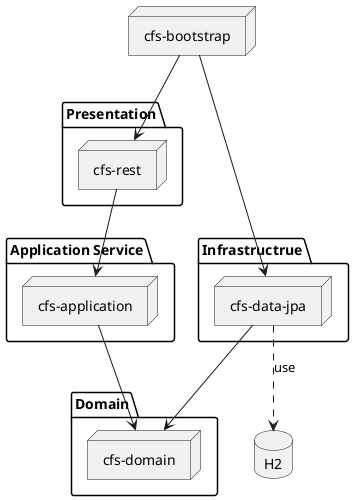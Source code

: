 @startuml
node "cfs-bootstrap"

package "Presentation" {
  node "cfs-rest"
}

package "Domain" {
  node "cfs-domain"
}


package "Application Service" {
  node "cfs-application"
}

package "Infrastructrue" {
  node "cfs-data-jpa"
}

database "H2" {

}


[cfs-bootstrap] --> [cfs-rest]
[cfs-bootstrap] --> [cfs-data-jpa]

[cfs-data-jpa] --> [cfs-domain]
[cfs-application] --> [cfs-domain]

[cfs-rest] --> [cfs-application]
[cfs-data-jpa] -[dashed]->H2 : use


@enduml